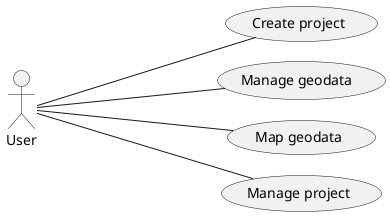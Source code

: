 @startuml global use case diagram
left to right direction

skinparam nodesep 20
skinparam ranksep 180

actor "User" as u



usecase  "Create project" as uc30



usecase  "Manage geodata " as uc40

usecase  "Map geodata" as uc60

usecase  "Manage project" as uc80




u -- uc30


u -- uc40


u -- uc60


u -- uc80




@enduml


' EXTEND
' @startuml
' :Main Admin: as Admin
' (Use the application) as (Use)

' User <|-- Admin
' (Start) <|-- (Use)

' @enduml

' INCLUDES ARROW
' @startuml
' (Use case 1) <.. :user:
' (Use case 2) <- :user:
' @enduml